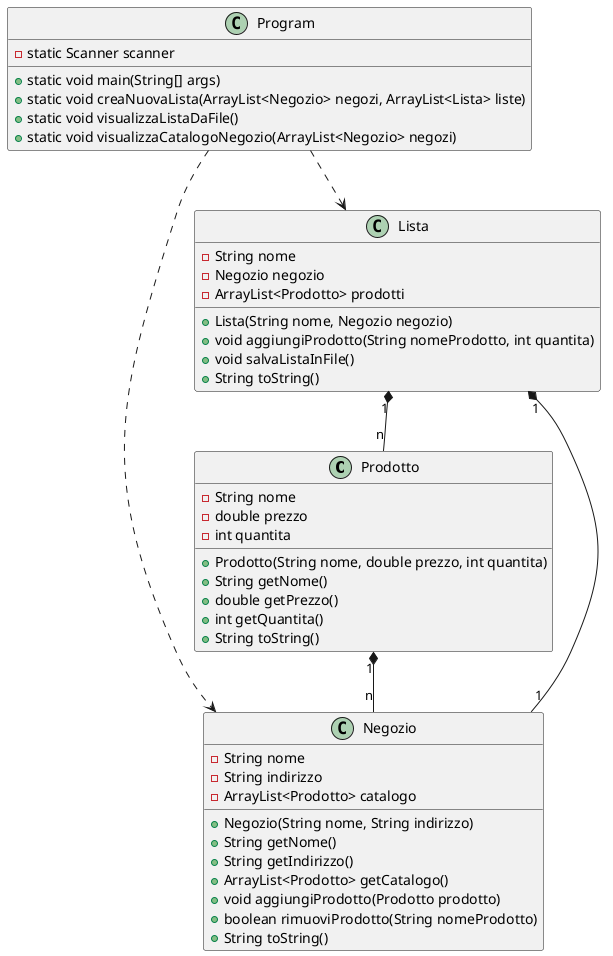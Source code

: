 @startuml
'https://plantuml.com/class-diagram

class Prodotto {
    - String nome
    - double prezzo
    - int quantita
    + Prodotto(String nome, double prezzo, int quantita)
    + String getNome()
    + double getPrezzo()
    + int getQuantita()
    + String toString()
}

class Negozio {
    - String nome
    - String indirizzo
    - ArrayList<Prodotto> catalogo
    + Negozio(String nome, String indirizzo)
    + String getNome()
    + String getIndirizzo()
    + ArrayList<Prodotto> getCatalogo()
    + void aggiungiProdotto(Prodotto prodotto)
    + boolean rimuoviProdotto(String nomeProdotto)
    + String toString()
}

class Lista {
    - String nome
    - Negozio negozio
    - ArrayList<Prodotto> prodotti
    + Lista(String nome, Negozio negozio)
    + void aggiungiProdotto(String nomeProdotto, int quantita)
    + void salvaListaInFile()
    + String toString()
}

class Program {
    - static Scanner scanner
    + static void main(String[] args)
    + static void creaNuovaLista(ArrayList<Negozio> negozi, ArrayList<Lista> liste)
    + static void visualizzaListaDaFile()
    + static void visualizzaCatalogoNegozio(ArrayList<Negozio> negozi)
}

Prodotto "1" *-- "n" Negozio
Lista "1" *-- "1" Negozio
Lista "1" *-- "n" Prodotto
Program ..> Negozio
Program ..> Lista

@enduml